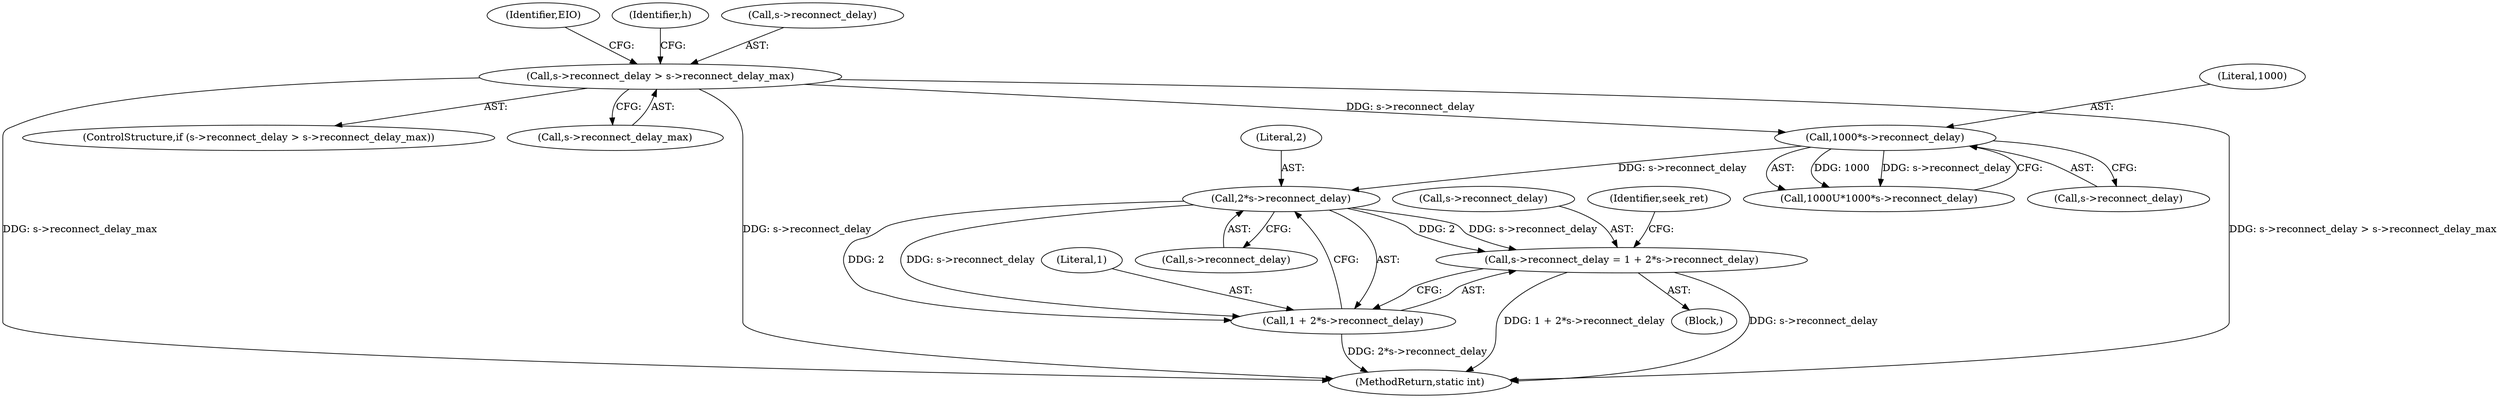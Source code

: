 digraph "0_FFmpeg_2a05c8f813de6f2278827734bf8102291e7484aa_4@API" {
"1000314" [label="(Call,2*s->reconnect_delay)"];
"1000303" [label="(Call,1000*s->reconnect_delay)"];
"1000281" [label="(Call,s->reconnect_delay > s->reconnect_delay_max)"];
"1000308" [label="(Call,s->reconnect_delay = 1 + 2*s->reconnect_delay)"];
"1000312" [label="(Call,1 + 2*s->reconnect_delay)"];
"1000304" [label="(Literal,1000)"];
"1000305" [label="(Call,s->reconnect_delay)"];
"1000281" [label="(Call,s->reconnect_delay > s->reconnect_delay_max)"];
"1000290" [label="(Identifier,EIO)"];
"1000301" [label="(Call,1000U*1000*s->reconnect_delay)"];
"1000352" [label="(MethodReturn,static int)"];
"1000320" [label="(Identifier,seek_ret)"];
"1000292" [label="(Identifier,h)"];
"1000280" [label="(ControlStructure,if (s->reconnect_delay > s->reconnect_delay_max))"];
"1000316" [label="(Call,s->reconnect_delay)"];
"1000268" [label="(Block,)"];
"1000309" [label="(Call,s->reconnect_delay)"];
"1000303" [label="(Call,1000*s->reconnect_delay)"];
"1000314" [label="(Call,2*s->reconnect_delay)"];
"1000312" [label="(Call,1 + 2*s->reconnect_delay)"];
"1000313" [label="(Literal,1)"];
"1000315" [label="(Literal,2)"];
"1000308" [label="(Call,s->reconnect_delay = 1 + 2*s->reconnect_delay)"];
"1000282" [label="(Call,s->reconnect_delay)"];
"1000285" [label="(Call,s->reconnect_delay_max)"];
"1000314" -> "1000312"  [label="AST: "];
"1000314" -> "1000316"  [label="CFG: "];
"1000315" -> "1000314"  [label="AST: "];
"1000316" -> "1000314"  [label="AST: "];
"1000312" -> "1000314"  [label="CFG: "];
"1000314" -> "1000308"  [label="DDG: 2"];
"1000314" -> "1000308"  [label="DDG: s->reconnect_delay"];
"1000314" -> "1000312"  [label="DDG: 2"];
"1000314" -> "1000312"  [label="DDG: s->reconnect_delay"];
"1000303" -> "1000314"  [label="DDG: s->reconnect_delay"];
"1000303" -> "1000301"  [label="AST: "];
"1000303" -> "1000305"  [label="CFG: "];
"1000304" -> "1000303"  [label="AST: "];
"1000305" -> "1000303"  [label="AST: "];
"1000301" -> "1000303"  [label="CFG: "];
"1000303" -> "1000301"  [label="DDG: 1000"];
"1000303" -> "1000301"  [label="DDG: s->reconnect_delay"];
"1000281" -> "1000303"  [label="DDG: s->reconnect_delay"];
"1000281" -> "1000280"  [label="AST: "];
"1000281" -> "1000285"  [label="CFG: "];
"1000282" -> "1000281"  [label="AST: "];
"1000285" -> "1000281"  [label="AST: "];
"1000290" -> "1000281"  [label="CFG: "];
"1000292" -> "1000281"  [label="CFG: "];
"1000281" -> "1000352"  [label="DDG: s->reconnect_delay_max"];
"1000281" -> "1000352"  [label="DDG: s->reconnect_delay"];
"1000281" -> "1000352"  [label="DDG: s->reconnect_delay > s->reconnect_delay_max"];
"1000308" -> "1000268"  [label="AST: "];
"1000308" -> "1000312"  [label="CFG: "];
"1000309" -> "1000308"  [label="AST: "];
"1000312" -> "1000308"  [label="AST: "];
"1000320" -> "1000308"  [label="CFG: "];
"1000308" -> "1000352"  [label="DDG: s->reconnect_delay"];
"1000308" -> "1000352"  [label="DDG: 1 + 2*s->reconnect_delay"];
"1000313" -> "1000312"  [label="AST: "];
"1000312" -> "1000352"  [label="DDG: 2*s->reconnect_delay"];
}
